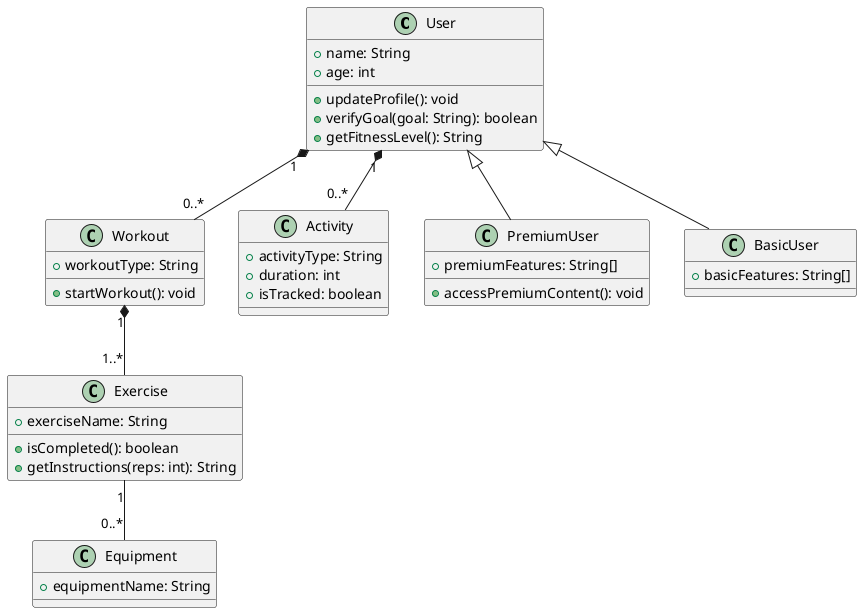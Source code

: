 ```plantuml
@startuml
class User {
    + name: String
    + age: int
    + updateProfile(): void
    + verifyGoal(goal: String): boolean
    + getFitnessLevel(): String
}

class Workout {
    + workoutType: String
    + startWorkout(): void
}

class Exercise {
    + exerciseName: String
    + isCompleted(): boolean
    + getInstructions(reps: int): String
}

class Activity {
    + activityType: String
    + duration: int
    + isTracked: boolean
}

class Equipment {
    + equipmentName: String
}

class PremiumUser {
    + premiumFeatures: String[]
    + accessPremiumContent(): void
}

class BasicUser {
    + basicFeatures: String[]
}

User <|-- PremiumUser
User <|-- BasicUser
User "1" *-- "0..*" Workout
Workout "1" *-- "1..*" Exercise
Exercise "1" -- "0..*" Equipment
User "1" *-- "0..*" Activity
@enduml
